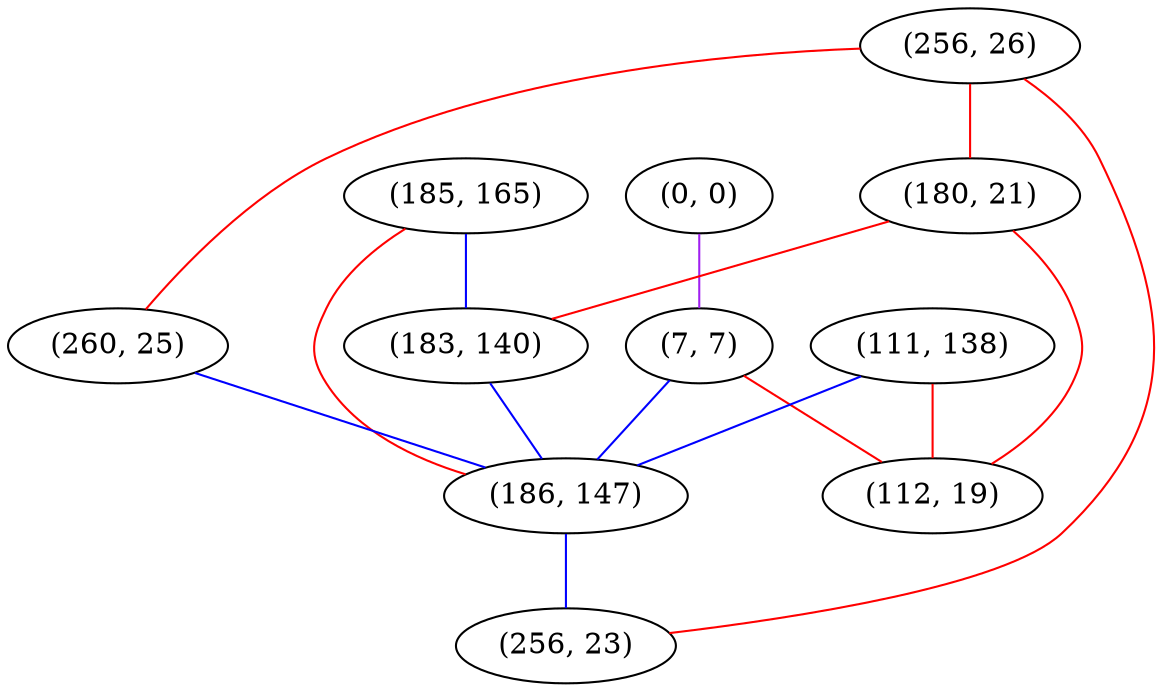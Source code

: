 graph "" {
"(0, 0)";
"(256, 26)";
"(180, 21)";
"(185, 165)";
"(7, 7)";
"(111, 138)";
"(260, 25)";
"(183, 140)";
"(112, 19)";
"(186, 147)";
"(256, 23)";
"(0, 0)" -- "(7, 7)"  [color=purple, key=0, weight=4];
"(256, 26)" -- "(180, 21)"  [color=red, key=0, weight=1];
"(256, 26)" -- "(260, 25)"  [color=red, key=0, weight=1];
"(256, 26)" -- "(256, 23)"  [color=red, key=0, weight=1];
"(180, 21)" -- "(183, 140)"  [color=red, key=0, weight=1];
"(180, 21)" -- "(112, 19)"  [color=red, key=0, weight=1];
"(185, 165)" -- "(183, 140)"  [color=blue, key=0, weight=3];
"(185, 165)" -- "(186, 147)"  [color=red, key=0, weight=1];
"(7, 7)" -- "(112, 19)"  [color=red, key=0, weight=1];
"(7, 7)" -- "(186, 147)"  [color=blue, key=0, weight=3];
"(111, 138)" -- "(112, 19)"  [color=red, key=0, weight=1];
"(111, 138)" -- "(186, 147)"  [color=blue, key=0, weight=3];
"(260, 25)" -- "(186, 147)"  [color=blue, key=0, weight=3];
"(183, 140)" -- "(186, 147)"  [color=blue, key=0, weight=3];
"(186, 147)" -- "(256, 23)"  [color=blue, key=0, weight=3];
}
